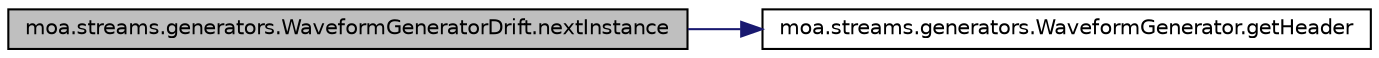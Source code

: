 digraph G
{
  edge [fontname="Helvetica",fontsize="10",labelfontname="Helvetica",labelfontsize="10"];
  node [fontname="Helvetica",fontsize="10",shape=record];
  rankdir=LR;
  Node1 [label="moa.streams.generators.WaveformGeneratorDrift.nextInstance",height=0.2,width=0.4,color="black", fillcolor="grey75", style="filled" fontcolor="black"];
  Node1 -> Node2 [color="midnightblue",fontsize="10",style="solid",fontname="Helvetica"];
  Node2 [label="moa.streams.generators.WaveformGenerator.getHeader",height=0.2,width=0.4,color="black", fillcolor="white", style="filled",URL="$classmoa_1_1streams_1_1generators_1_1WaveformGenerator.html#a9027e768b549b1357158fd4364c43f35",tooltip="Gets the header of this stream."];
}
